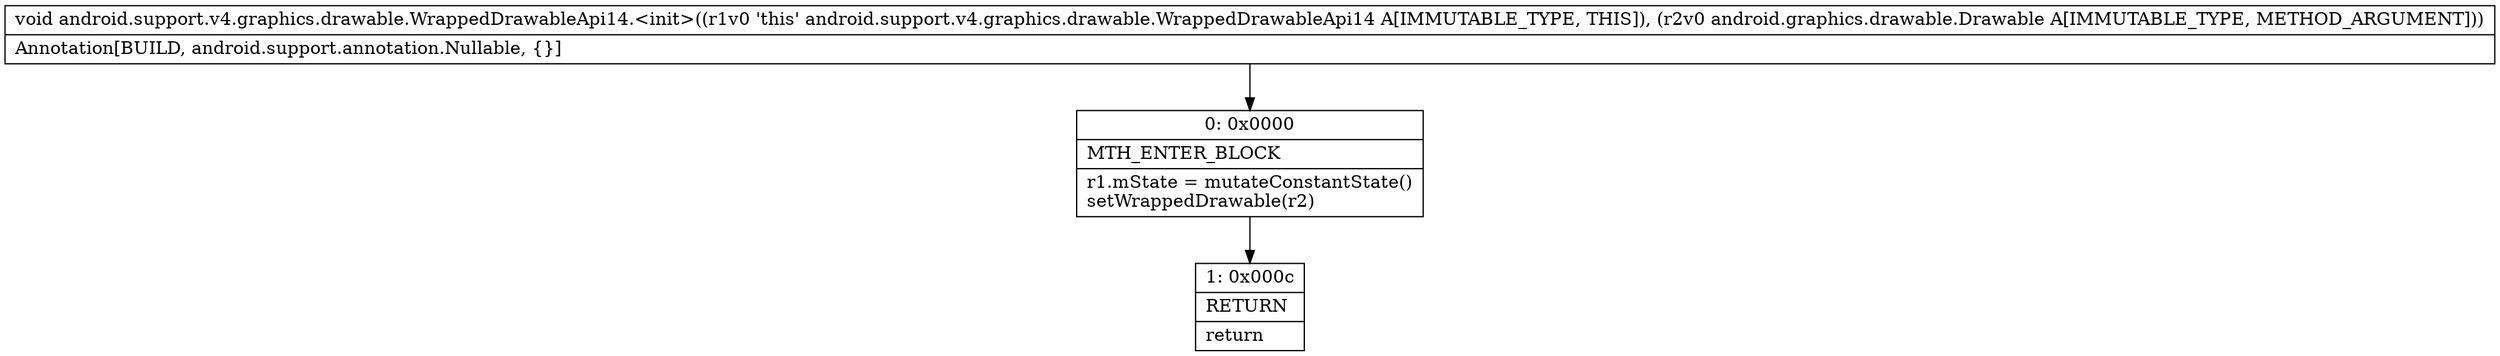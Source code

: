 digraph "CFG forandroid.support.v4.graphics.drawable.WrappedDrawableApi14.\<init\>(Landroid\/graphics\/drawable\/Drawable;)V" {
Node_0 [shape=record,label="{0\:\ 0x0000|MTH_ENTER_BLOCK\l|r1.mState = mutateConstantState()\lsetWrappedDrawable(r2)\l}"];
Node_1 [shape=record,label="{1\:\ 0x000c|RETURN\l|return\l}"];
MethodNode[shape=record,label="{void android.support.v4.graphics.drawable.WrappedDrawableApi14.\<init\>((r1v0 'this' android.support.v4.graphics.drawable.WrappedDrawableApi14 A[IMMUTABLE_TYPE, THIS]), (r2v0 android.graphics.drawable.Drawable A[IMMUTABLE_TYPE, METHOD_ARGUMENT]))  | Annotation[BUILD, android.support.annotation.Nullable, \{\}]\l}"];
MethodNode -> Node_0;
Node_0 -> Node_1;
}

